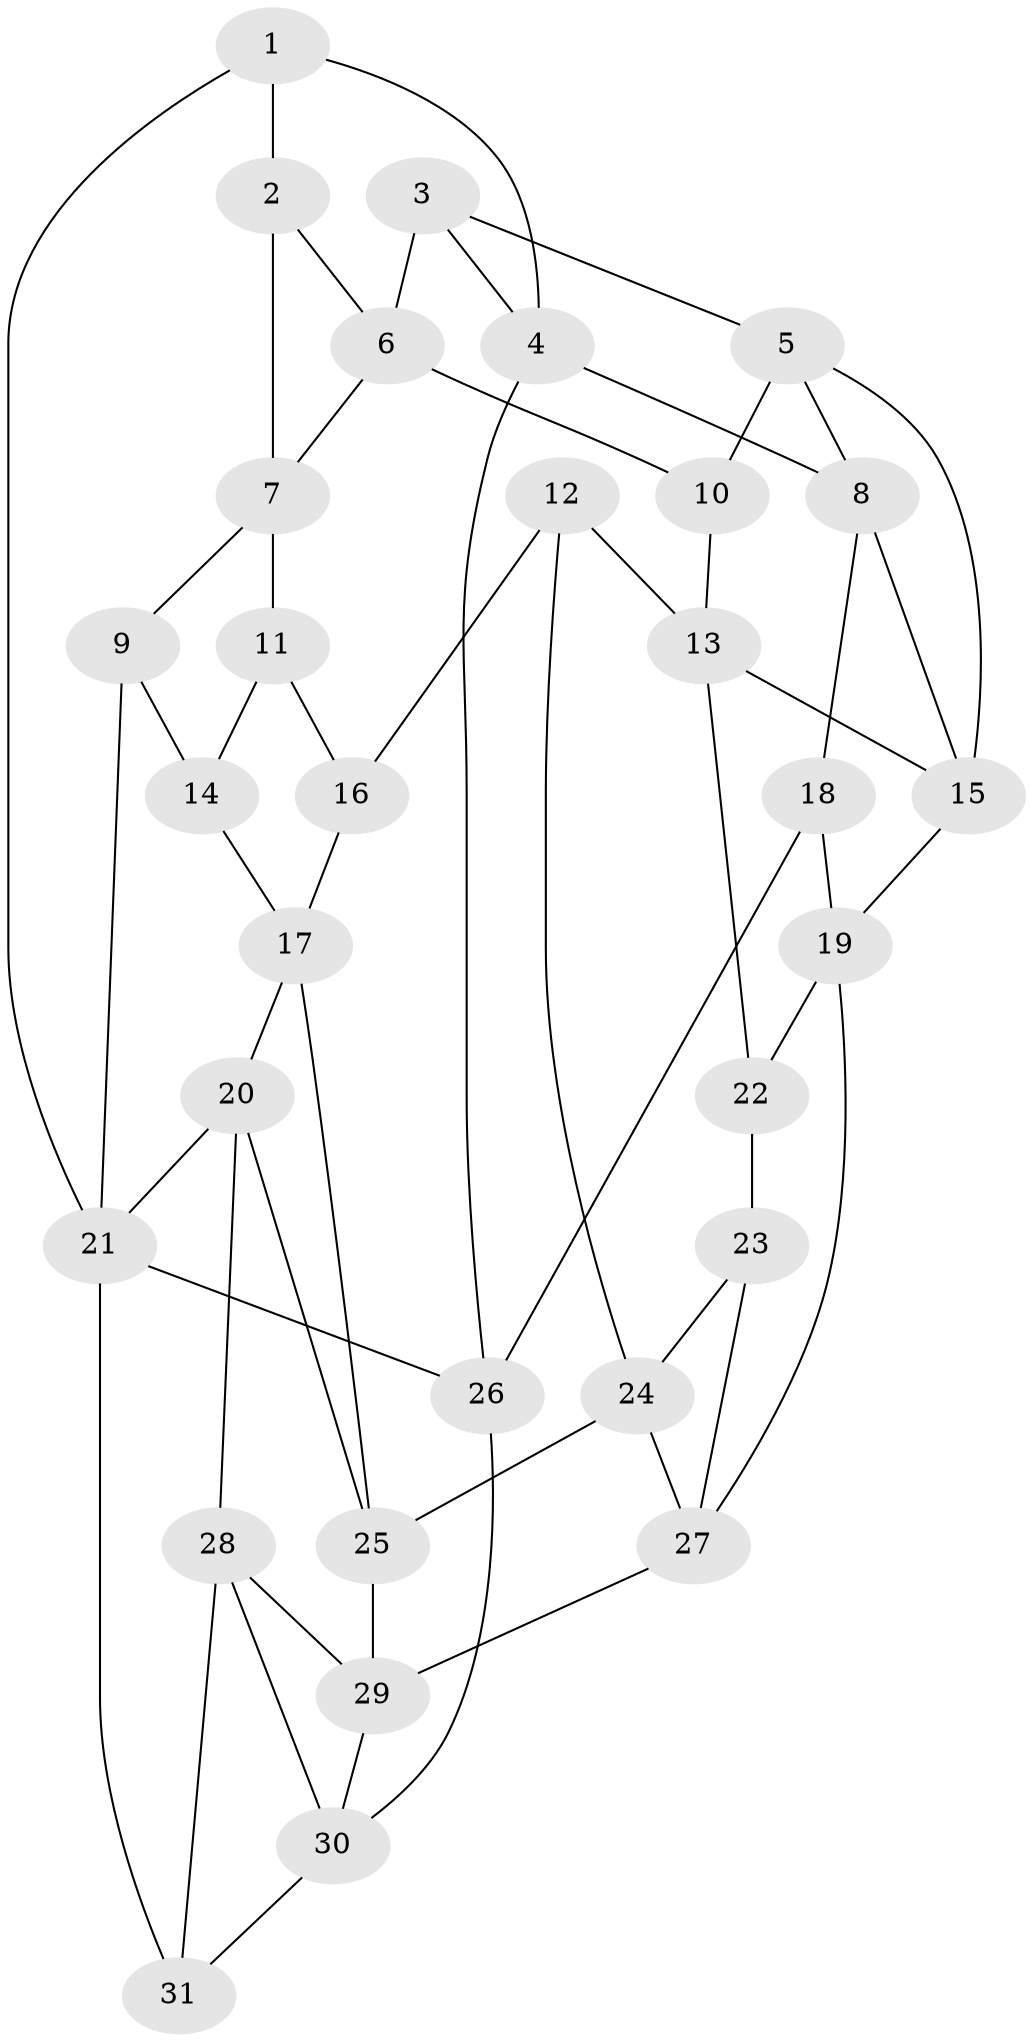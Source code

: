 // original degree distribution, {3: 0.034482758620689655, 6: 0.2413793103448276, 4: 0.27586206896551724, 5: 0.4482758620689655}
// Generated by graph-tools (version 1.1) at 2025/51/03/09/25 03:51:07]
// undirected, 31 vertices, 56 edges
graph export_dot {
graph [start="1"]
  node [color=gray90,style=filled];
  1;
  2;
  3;
  4;
  5;
  6;
  7;
  8;
  9;
  10;
  11;
  12;
  13;
  14;
  15;
  16;
  17;
  18;
  19;
  20;
  21;
  22;
  23;
  24;
  25;
  26;
  27;
  28;
  29;
  30;
  31;
  1 -- 2 [weight=1.0];
  1 -- 4 [weight=1.0];
  1 -- 21 [weight=1.0];
  2 -- 6 [weight=1.0];
  2 -- 7 [weight=1.0];
  3 -- 4 [weight=1.0];
  3 -- 5 [weight=1.0];
  3 -- 6 [weight=1.0];
  4 -- 8 [weight=1.0];
  4 -- 26 [weight=1.0];
  5 -- 8 [weight=1.0];
  5 -- 10 [weight=1.0];
  5 -- 15 [weight=1.0];
  6 -- 7 [weight=1.0];
  6 -- 10 [weight=1.0];
  7 -- 9 [weight=1.0];
  7 -- 11 [weight=1.0];
  8 -- 15 [weight=1.0];
  8 -- 18 [weight=1.0];
  9 -- 14 [weight=2.0];
  9 -- 21 [weight=1.0];
  10 -- 13 [weight=1.0];
  11 -- 14 [weight=1.0];
  11 -- 16 [weight=2.0];
  12 -- 13 [weight=1.0];
  12 -- 16 [weight=1.0];
  12 -- 24 [weight=1.0];
  13 -- 15 [weight=1.0];
  13 -- 22 [weight=1.0];
  14 -- 17 [weight=1.0];
  15 -- 19 [weight=1.0];
  16 -- 17 [weight=1.0];
  17 -- 20 [weight=1.0];
  17 -- 25 [weight=1.0];
  18 -- 19 [weight=1.0];
  18 -- 26 [weight=2.0];
  19 -- 22 [weight=1.0];
  19 -- 27 [weight=1.0];
  20 -- 21 [weight=1.0];
  20 -- 25 [weight=1.0];
  20 -- 28 [weight=1.0];
  21 -- 26 [weight=2.0];
  21 -- 31 [weight=1.0];
  22 -- 23 [weight=2.0];
  23 -- 24 [weight=1.0];
  23 -- 27 [weight=1.0];
  24 -- 25 [weight=1.0];
  24 -- 27 [weight=1.0];
  25 -- 29 [weight=1.0];
  26 -- 30 [weight=1.0];
  27 -- 29 [weight=1.0];
  28 -- 29 [weight=1.0];
  28 -- 30 [weight=1.0];
  28 -- 31 [weight=1.0];
  29 -- 30 [weight=1.0];
  30 -- 31 [weight=1.0];
}
